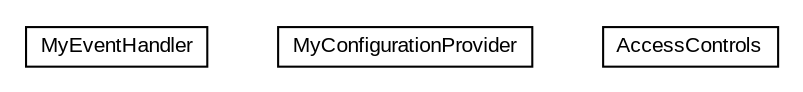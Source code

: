 #!/usr/local/bin/dot
#
# Class diagram 
# Generated by UMLGraph version R5_6-24-gf6e263 (http://www.umlgraph.org/)
#

digraph G {
	edge [fontname="arial",fontsize=10,labelfontname="arial",labelfontsize=10];
	node [fontname="arial",fontsize=10,shape=plaintext];
	nodesep=0.25;
	ranksep=0.5;
	// net.trajano.doxdb.sampleejb.MyEventHandler
	c0 [label=<<table title="net.trajano.doxdb.sampleejb.MyEventHandler" border="0" cellborder="1" cellspacing="0" cellpadding="2" port="p" href="./MyEventHandler.html">
		<tr><td><table border="0" cellspacing="0" cellpadding="1">
<tr><td align="center" balign="center"> MyEventHandler </td></tr>
		</table></td></tr>
		</table>>, URL="./MyEventHandler.html", fontname="arial", fontcolor="black", fontsize=10.0];
	// net.trajano.doxdb.sampleejb.MyConfigurationProvider
	c1 [label=<<table title="net.trajano.doxdb.sampleejb.MyConfigurationProvider" border="0" cellborder="1" cellspacing="0" cellpadding="2" port="p" href="./MyConfigurationProvider.html">
		<tr><td><table border="0" cellspacing="0" cellpadding="1">
<tr><td align="center" balign="center"> MyConfigurationProvider </td></tr>
		</table></td></tr>
		</table>>, URL="./MyConfigurationProvider.html", fontname="arial", fontcolor="black", fontsize=10.0];
	// net.trajano.doxdb.sampleejb.AccessControls
	c2 [label=<<table title="net.trajano.doxdb.sampleejb.AccessControls" border="0" cellborder="1" cellspacing="0" cellpadding="2" port="p" href="./AccessControls.html">
		<tr><td><table border="0" cellspacing="0" cellpadding="1">
<tr><td align="center" balign="center"> AccessControls </td></tr>
		</table></td></tr>
		</table>>, URL="./AccessControls.html", fontname="arial", fontcolor="black", fontsize=10.0];
}

